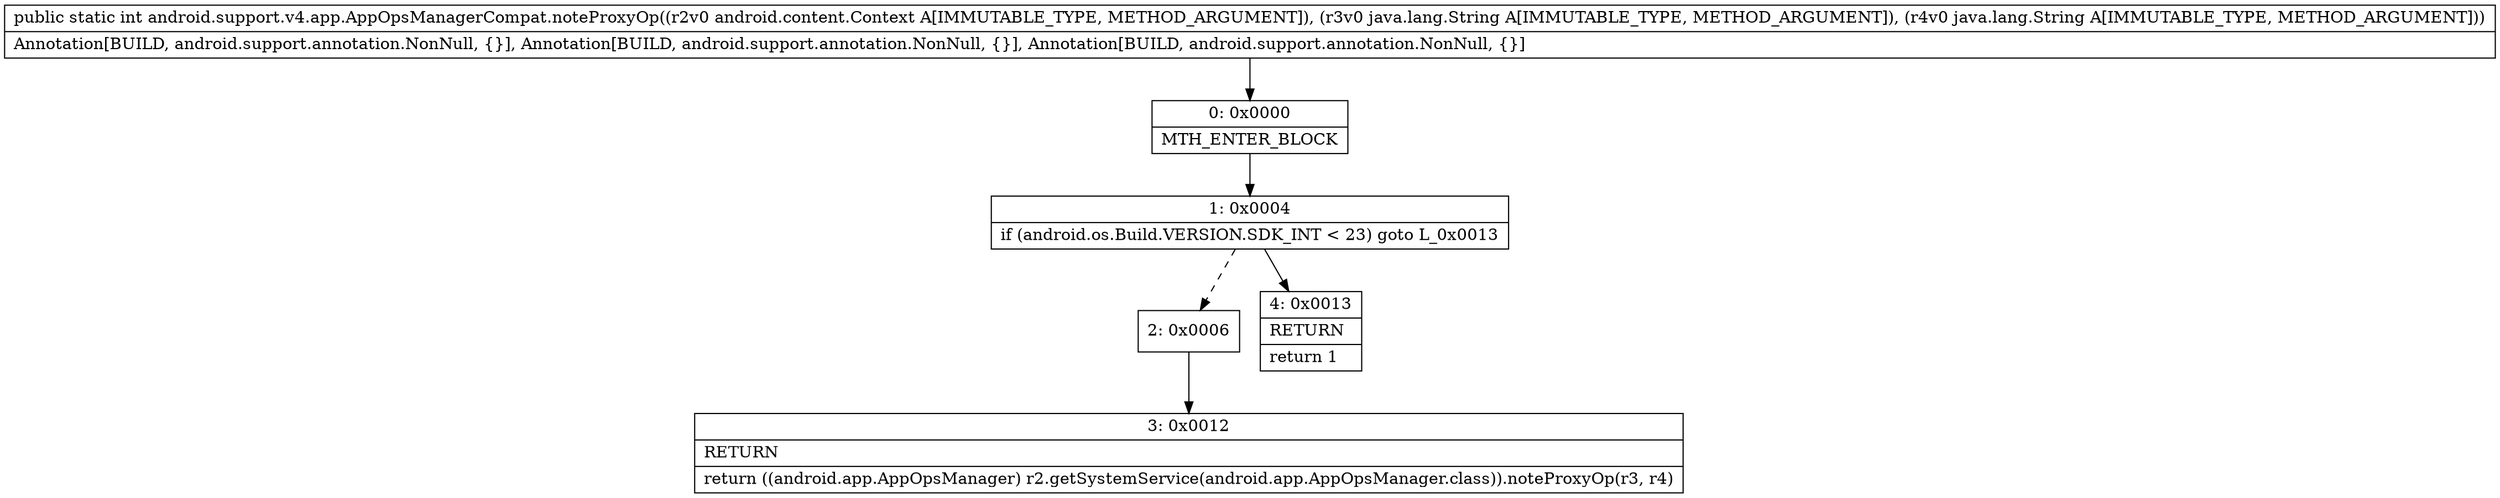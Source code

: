 digraph "CFG forandroid.support.v4.app.AppOpsManagerCompat.noteProxyOp(Landroid\/content\/Context;Ljava\/lang\/String;Ljava\/lang\/String;)I" {
Node_0 [shape=record,label="{0\:\ 0x0000|MTH_ENTER_BLOCK\l}"];
Node_1 [shape=record,label="{1\:\ 0x0004|if (android.os.Build.VERSION.SDK_INT \< 23) goto L_0x0013\l}"];
Node_2 [shape=record,label="{2\:\ 0x0006}"];
Node_3 [shape=record,label="{3\:\ 0x0012|RETURN\l|return ((android.app.AppOpsManager) r2.getSystemService(android.app.AppOpsManager.class)).noteProxyOp(r3, r4)\l}"];
Node_4 [shape=record,label="{4\:\ 0x0013|RETURN\l|return 1\l}"];
MethodNode[shape=record,label="{public static int android.support.v4.app.AppOpsManagerCompat.noteProxyOp((r2v0 android.content.Context A[IMMUTABLE_TYPE, METHOD_ARGUMENT]), (r3v0 java.lang.String A[IMMUTABLE_TYPE, METHOD_ARGUMENT]), (r4v0 java.lang.String A[IMMUTABLE_TYPE, METHOD_ARGUMENT]))  | Annotation[BUILD, android.support.annotation.NonNull, \{\}], Annotation[BUILD, android.support.annotation.NonNull, \{\}], Annotation[BUILD, android.support.annotation.NonNull, \{\}]\l}"];
MethodNode -> Node_0;
Node_0 -> Node_1;
Node_1 -> Node_2[style=dashed];
Node_1 -> Node_4;
Node_2 -> Node_3;
}

